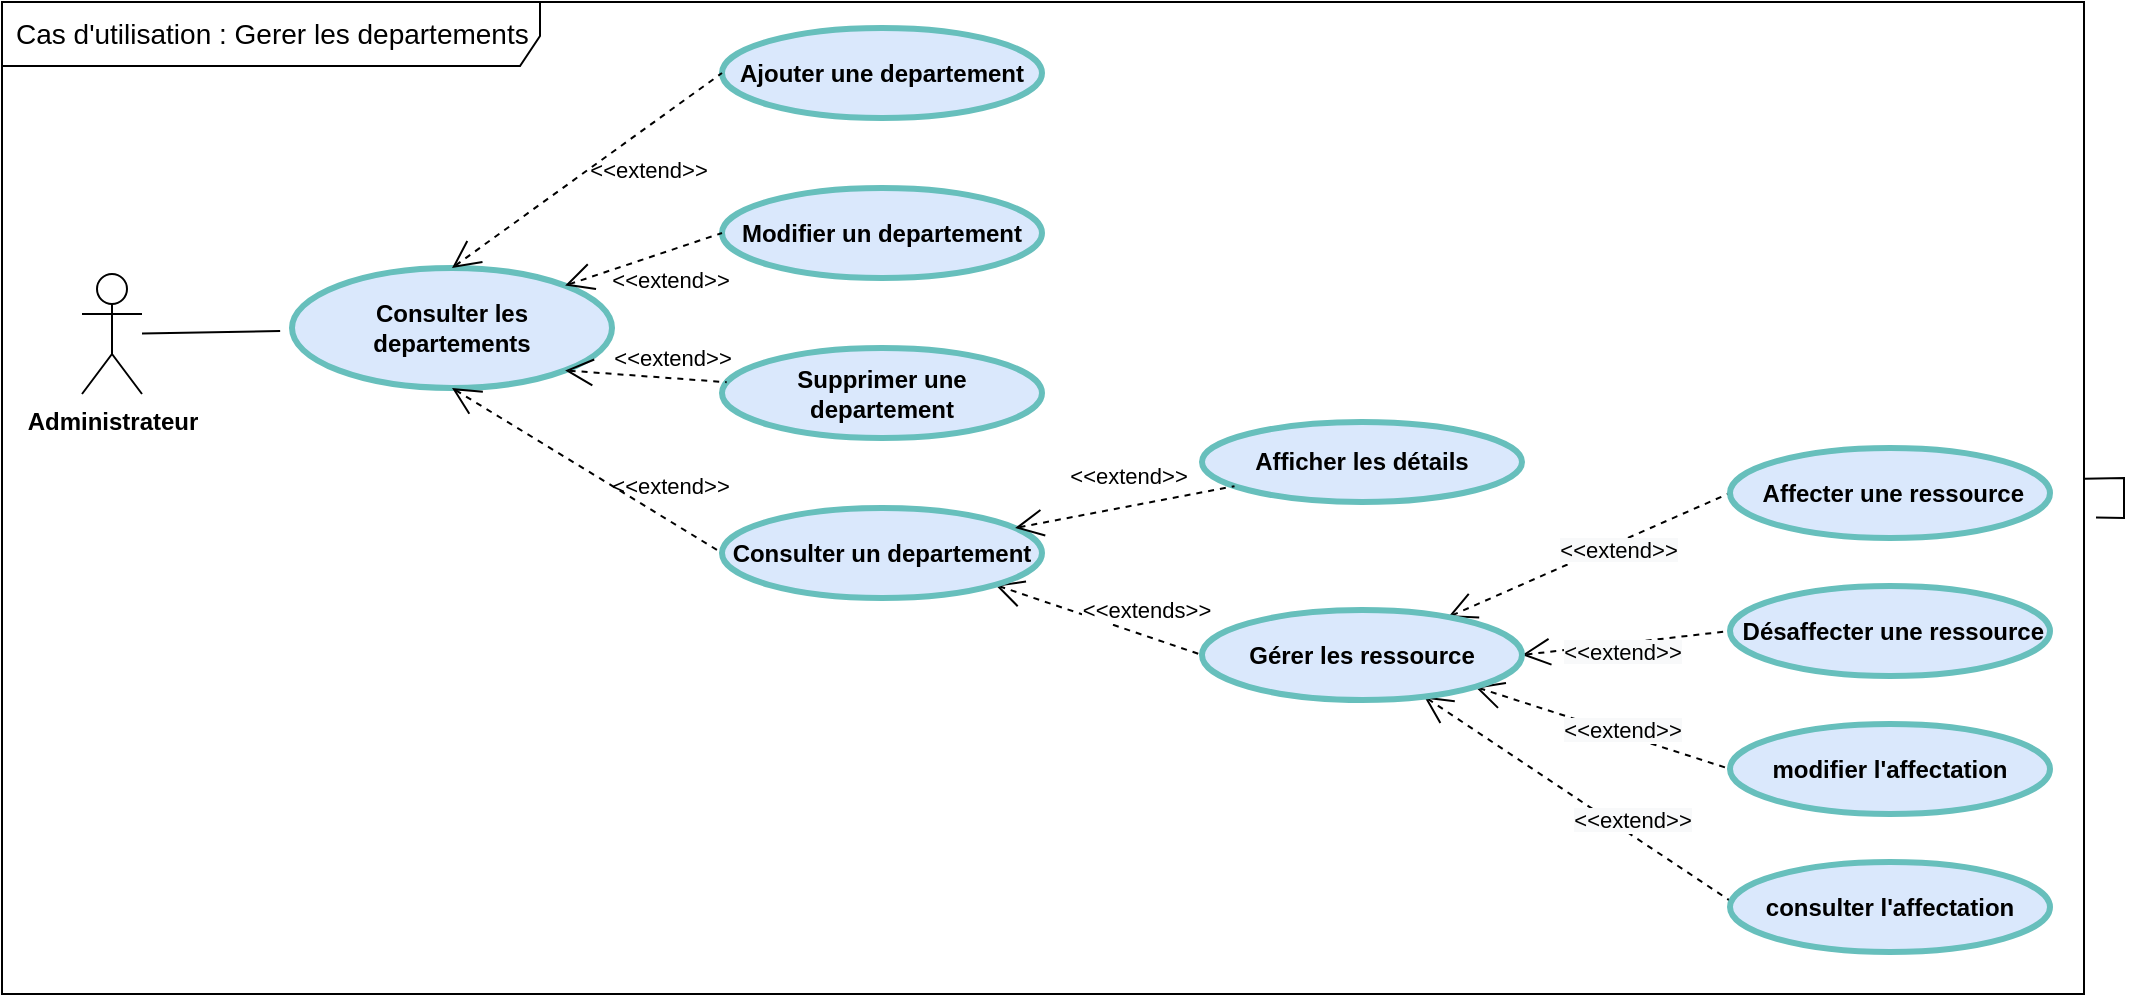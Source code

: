 <mxfile version="20.2.3" type="github">
  <diagram id="nrzdOsc2V6H1gwax16Wy" name="Page-1">
    <mxGraphModel dx="1736" dy="-3826" grid="0" gridSize="10" guides="1" tooltips="1" connect="1" arrows="1" fold="1" page="1" pageScale="1" pageWidth="827" pageHeight="1169" math="0" shadow="0">
      <root>
        <mxCell id="0" />
        <mxCell id="1" parent="0" />
        <mxCell id="wux-ULanlnSaFS9LeWV--1" value="Cas d&#39;utilisation : Gerer les departements" style="shape=umlFrame;tabPosition=left;html=1;boundedLbl=1;labelInHeader=1;width=269;height=32;swimlaneFillColor=#ffffff;align=left;spacingLeft=5;fontSize=14;" parent="1" vertex="1">
          <mxGeometry x="340" y="4987" width="1041" height="496" as="geometry" />
        </mxCell>
        <mxCell id="3pVpzZZ7b6eztUyxwCFj-21" style="edgeStyle=none;rounded=0;orthogonalLoop=1;jettySize=auto;html=1;endArrow=none;endFill=0;targetPerimeterSpacing=6;" edge="1" parent="1" source="wux-ULanlnSaFS9LeWV--2" target="wux-ULanlnSaFS9LeWV--3">
          <mxGeometry relative="1" as="geometry" />
        </mxCell>
        <mxCell id="wux-ULanlnSaFS9LeWV--2" value="&lt;span style=&quot;font-weight: 700&quot;&gt;Administrateur&lt;/span&gt;" style="shape=umlActor;verticalLabelPosition=bottom;verticalAlign=top;html=1;outlineConnect=0;" parent="1" vertex="1">
          <mxGeometry x="380" y="5123" width="30" height="60" as="geometry" />
        </mxCell>
        <mxCell id="wux-ULanlnSaFS9LeWV--3" value="Consulter les departements" style="shape=ellipse;html=1;strokeWidth=3;fontStyle=1;whiteSpace=wrap;align=center;perimeter=ellipsePerimeter;fillColor=#dae8fc;strokeColor=#67BFBC;" parent="1" vertex="1">
          <mxGeometry x="485" y="5120" width="160" height="60" as="geometry" />
        </mxCell>
        <mxCell id="wux-ULanlnSaFS9LeWV--4" value="Ajouter une departement" style="shape=ellipse;html=1;strokeWidth=3;fontStyle=1;whiteSpace=wrap;align=center;perimeter=ellipsePerimeter;fillColor=#dae8fc;strokeColor=#67BFBC;" parent="1" vertex="1">
          <mxGeometry x="700" y="5000" width="160" height="45" as="geometry" />
        </mxCell>
        <mxCell id="wux-ULanlnSaFS9LeWV--5" value="Modifier un departement" style="shape=ellipse;html=1;strokeWidth=3;fontStyle=1;whiteSpace=wrap;align=center;perimeter=ellipsePerimeter;fillColor=#dae8fc;strokeColor=#67BFBC;" parent="1" vertex="1">
          <mxGeometry x="700" y="5080" width="160" height="45" as="geometry" />
        </mxCell>
        <mxCell id="wux-ULanlnSaFS9LeWV--6" value="Supprimer une departement" style="shape=ellipse;html=1;strokeWidth=3;fontStyle=1;whiteSpace=wrap;align=center;perimeter=ellipsePerimeter;fillColor=#dae8fc;strokeColor=#67BFBC;" parent="1" vertex="1">
          <mxGeometry x="700" y="5160" width="160" height="45" as="geometry" />
        </mxCell>
        <mxCell id="wux-ULanlnSaFS9LeWV--7" value="&amp;lt;&amp;lt;extend&amp;gt;&amp;gt;" style="edgeStyle=none;html=1;startArrow=open;endArrow=none;startSize=12;verticalAlign=bottom;dashed=1;labelBackgroundColor=none;rounded=0;entryX=0;entryY=0.5;entryDx=0;entryDy=0;exitX=0.5;exitY=0;exitDx=0;exitDy=0;" parent="1" source="wux-ULanlnSaFS9LeWV--3" target="wux-ULanlnSaFS9LeWV--4" edge="1">
          <mxGeometry x="0.235" y="-25" width="160" relative="1" as="geometry">
            <mxPoint x="603" y="5063" as="sourcePoint" />
            <mxPoint x="763" y="5063" as="targetPoint" />
            <mxPoint as="offset" />
          </mxGeometry>
        </mxCell>
        <mxCell id="wux-ULanlnSaFS9LeWV--8" value="&amp;lt;&amp;lt;extend&amp;gt;&amp;gt;" style="edgeStyle=none;html=1;startArrow=open;endArrow=none;startSize=12;verticalAlign=bottom;dashed=1;labelBackgroundColor=none;rounded=0;entryX=0;entryY=0.5;entryDx=0;entryDy=0;exitX=1;exitY=0;exitDx=0;exitDy=0;" parent="1" source="wux-ULanlnSaFS9LeWV--3" target="wux-ULanlnSaFS9LeWV--5" edge="1">
          <mxGeometry x="0.149" y="-22" width="160" relative="1" as="geometry">
            <mxPoint x="603" y="5063" as="sourcePoint" />
            <mxPoint x="763" y="5063" as="targetPoint" />
            <mxPoint as="offset" />
          </mxGeometry>
        </mxCell>
        <mxCell id="wux-ULanlnSaFS9LeWV--9" value="&amp;lt;&amp;lt;extend&amp;gt;&amp;gt;" style="edgeStyle=none;html=1;startArrow=open;endArrow=none;startSize=12;verticalAlign=bottom;dashed=1;labelBackgroundColor=none;rounded=0;entryX=0;entryY=0.5;entryDx=0;entryDy=0;exitX=0.5;exitY=1;exitDx=0;exitDy=0;" parent="1" source="wux-ULanlnSaFS9LeWV--3" target="wux-ULanlnSaFS9LeWV--14" edge="1">
          <mxGeometry x="0.558" y="7" width="160" relative="1" as="geometry">
            <mxPoint x="603" y="5063" as="sourcePoint" />
            <mxPoint x="763" y="5063" as="targetPoint" />
            <mxPoint as="offset" />
          </mxGeometry>
        </mxCell>
        <mxCell id="3pVpzZZ7b6eztUyxwCFj-3" style="edgeStyle=none;rounded=0;orthogonalLoop=1;jettySize=auto;html=1;exitX=1;exitY=1;exitDx=0;exitDy=0;entryX=0;entryY=0.5;entryDx=0;entryDy=0;endArrow=none;endFill=0;targetPerimeterSpacing=6;labelBackgroundColor=none;verticalAlign=bottom;startArrow=open;startSize=12;dashed=1;" edge="1" parent="1" source="wux-ULanlnSaFS9LeWV--14" target="3pVpzZZ7b6eztUyxwCFj-1">
          <mxGeometry relative="1" as="geometry" />
        </mxCell>
        <mxCell id="3pVpzZZ7b6eztUyxwCFj-4" value="&amp;lt;&amp;lt;extends&amp;gt;&amp;gt;" style="edgeLabel;html=1;align=center;verticalAlign=middle;resizable=0;points=[];" vertex="1" connectable="0" parent="3pVpzZZ7b6eztUyxwCFj-3">
          <mxGeometry x="0.211" y="1" relative="1" as="geometry">
            <mxPoint x="12" y="-8" as="offset" />
          </mxGeometry>
        </mxCell>
        <mxCell id="wux-ULanlnSaFS9LeWV--14" value="Consulter un departement" style="shape=ellipse;html=1;strokeWidth=3;fontStyle=1;whiteSpace=wrap;align=center;perimeter=ellipsePerimeter;fillColor=#dae8fc;strokeColor=#67BFBC;" parent="1" vertex="1">
          <mxGeometry x="700" y="5240" width="160" height="45" as="geometry" />
        </mxCell>
        <mxCell id="wux-ULanlnSaFS9LeWV--15" value="&amp;lt;&amp;lt;extend&amp;gt;&amp;gt;" style="edgeStyle=none;html=1;startArrow=open;endArrow=none;startSize=12;verticalAlign=bottom;dashed=1;labelBackgroundColor=none;rounded=0;exitX=1;exitY=1;exitDx=0;exitDy=0;" parent="1" source="wux-ULanlnSaFS9LeWV--3" target="wux-ULanlnSaFS9LeWV--6" edge="1">
          <mxGeometry x="0.317" y="1" width="160" relative="1" as="geometry">
            <mxPoint x="615" y="5155" as="sourcePoint" />
            <mxPoint x="778" y="5152" as="targetPoint" />
            <mxPoint as="offset" />
          </mxGeometry>
        </mxCell>
        <mxCell id="wux-ULanlnSaFS9LeWV--31" value="Afficher les détails" style="shape=ellipse;html=1;strokeWidth=3;fontStyle=1;whiteSpace=wrap;align=center;perimeter=ellipsePerimeter;fillColor=#dae8fc;strokeColor=#67BFBC;" parent="1" vertex="1">
          <mxGeometry x="940" y="5197" width="160" height="40" as="geometry" />
        </mxCell>
        <mxCell id="wux-ULanlnSaFS9LeWV--32" value="&amp;lt;&amp;lt;extend&amp;gt;&amp;gt;" style="edgeStyle=none;html=1;startArrow=open;endArrow=none;startSize=12;verticalAlign=bottom;dashed=1;labelBackgroundColor=none;rounded=0;" parent="1" source="wux-ULanlnSaFS9LeWV--14" target="wux-ULanlnSaFS9LeWV--31" edge="1">
          <mxGeometry x="0.053" y="6" width="160" relative="1" as="geometry">
            <mxPoint x="848" y="5120" as="sourcePoint" />
            <mxPoint x="1008" y="5120" as="targetPoint" />
            <mxPoint as="offset" />
          </mxGeometry>
        </mxCell>
        <mxCell id="3pVpzZZ7b6eztUyxwCFj-8" style="edgeStyle=none;rounded=0;orthogonalLoop=1;jettySize=auto;html=1;entryX=0;entryY=0.5;entryDx=0;entryDy=0;endArrow=none;endFill=0;targetPerimeterSpacing=6;labelBackgroundColor=none;verticalAlign=bottom;startArrow=open;startSize=12;dashed=1;" edge="1" parent="1" source="3pVpzZZ7b6eztUyxwCFj-1" target="3pVpzZZ7b6eztUyxwCFj-5">
          <mxGeometry relative="1" as="geometry" />
        </mxCell>
        <mxCell id="3pVpzZZ7b6eztUyxwCFj-9" value="&lt;span style=&quot;background-color: rgb(248, 249, 250);&quot;&gt;&amp;lt;&amp;lt;extend&amp;gt;&amp;gt;&lt;/span&gt;" style="edgeLabel;html=1;align=center;verticalAlign=middle;resizable=0;points=[];" vertex="1" connectable="0" parent="3pVpzZZ7b6eztUyxwCFj-8">
          <mxGeometry x="0.059" y="-2" relative="1" as="geometry">
            <mxPoint x="9" y="-3" as="offset" />
          </mxGeometry>
        </mxCell>
        <mxCell id="3pVpzZZ7b6eztUyxwCFj-11" style="edgeStyle=none;rounded=0;orthogonalLoop=1;jettySize=auto;html=1;exitX=1;exitY=0.5;exitDx=0;exitDy=0;entryX=0;entryY=0.5;entryDx=0;entryDy=0;endArrow=none;endFill=0;targetPerimeterSpacing=6;labelBackgroundColor=none;verticalAlign=bottom;startArrow=open;startSize=12;dashed=1;" edge="1" parent="1" source="3pVpzZZ7b6eztUyxwCFj-1" target="3pVpzZZ7b6eztUyxwCFj-10">
          <mxGeometry relative="1" as="geometry" />
        </mxCell>
        <mxCell id="3pVpzZZ7b6eztUyxwCFj-12" value="&lt;span style=&quot;background-color: rgb(248, 249, 250);&quot;&gt;&amp;lt;&amp;lt;extend&amp;gt;&amp;gt;&lt;/span&gt;" style="edgeLabel;html=1;align=center;verticalAlign=middle;resizable=0;points=[];" vertex="1" connectable="0" parent="3pVpzZZ7b6eztUyxwCFj-11">
          <mxGeometry x="0.149" y="1" relative="1" as="geometry">
            <mxPoint x="-10" y="6" as="offset" />
          </mxGeometry>
        </mxCell>
        <mxCell id="3pVpzZZ7b6eztUyxwCFj-14" style="edgeStyle=none;rounded=0;orthogonalLoop=1;jettySize=auto;html=1;exitX=1;exitY=1;exitDx=0;exitDy=0;entryX=0;entryY=0.5;entryDx=0;entryDy=0;endArrow=none;endFill=0;targetPerimeterSpacing=6;labelBackgroundColor=none;verticalAlign=bottom;startArrow=open;startSize=12;dashed=1;" edge="1" parent="1" source="3pVpzZZ7b6eztUyxwCFj-1" target="3pVpzZZ7b6eztUyxwCFj-13">
          <mxGeometry relative="1" as="geometry" />
        </mxCell>
        <mxCell id="3pVpzZZ7b6eztUyxwCFj-15" value="&lt;span style=&quot;background-color: rgb(248, 249, 250);&quot;&gt;&amp;lt;&amp;lt;extend&amp;gt;&amp;gt;&lt;/span&gt;" style="edgeLabel;html=1;align=center;verticalAlign=middle;resizable=0;points=[];" vertex="1" connectable="0" parent="3pVpzZZ7b6eztUyxwCFj-14">
          <mxGeometry x="0.146" y="2" relative="1" as="geometry">
            <mxPoint as="offset" />
          </mxGeometry>
        </mxCell>
        <mxCell id="3pVpzZZ7b6eztUyxwCFj-17" style="edgeStyle=none;rounded=0;orthogonalLoop=1;jettySize=auto;html=1;entryX=0.008;entryY=0.449;entryDx=0;entryDy=0;entryPerimeter=0;endArrow=none;endFill=0;targetPerimeterSpacing=6;labelBackgroundColor=none;verticalAlign=bottom;startArrow=open;startSize=12;dashed=1;" edge="1" parent="1" source="3pVpzZZ7b6eztUyxwCFj-1" target="3pVpzZZ7b6eztUyxwCFj-16">
          <mxGeometry relative="1" as="geometry" />
        </mxCell>
        <mxCell id="3pVpzZZ7b6eztUyxwCFj-18" value="&lt;span style=&quot;background-color: rgb(248, 249, 250);&quot;&gt;&amp;lt;&amp;lt;extend&amp;gt;&amp;gt;&lt;/span&gt;" style="edgeLabel;html=1;align=center;verticalAlign=middle;resizable=0;points=[];" vertex="1" connectable="0" parent="3pVpzZZ7b6eztUyxwCFj-17">
          <mxGeometry x="0.195" y="-1" relative="1" as="geometry">
            <mxPoint x="12" y="-1" as="offset" />
          </mxGeometry>
        </mxCell>
        <mxCell id="3pVpzZZ7b6eztUyxwCFj-1" value="Gérer les ressource" style="shape=ellipse;html=1;strokeWidth=3;fontStyle=1;whiteSpace=wrap;align=center;perimeter=ellipsePerimeter;fillColor=#dae8fc;strokeColor=#67BFBC;" vertex="1" parent="1">
          <mxGeometry x="940" y="5291" width="160" height="45" as="geometry" />
        </mxCell>
        <mxCell id="3pVpzZZ7b6eztUyxwCFj-5" value="&amp;nbsp;Affecter une ressource" style="shape=ellipse;html=1;strokeWidth=3;fontStyle=1;whiteSpace=wrap;align=center;perimeter=ellipsePerimeter;fillColor=#dae8fc;strokeColor=#67BFBC;" vertex="1" parent="1">
          <mxGeometry x="1204" y="5210" width="160" height="45" as="geometry" />
        </mxCell>
        <mxCell id="3pVpzZZ7b6eztUyxwCFj-10" value="&amp;nbsp;Désaffecter une ressource" style="shape=ellipse;html=1;strokeWidth=3;fontStyle=1;whiteSpace=wrap;align=center;perimeter=ellipsePerimeter;fillColor=#dae8fc;strokeColor=#67BFBC;" vertex="1" parent="1">
          <mxGeometry x="1204" y="5279" width="160" height="45" as="geometry" />
        </mxCell>
        <mxCell id="3pVpzZZ7b6eztUyxwCFj-13" value="modifier l&#39;affectation" style="shape=ellipse;html=1;strokeWidth=3;fontStyle=1;whiteSpace=wrap;align=center;perimeter=ellipsePerimeter;fillColor=#dae8fc;strokeColor=#67BFBC;" vertex="1" parent="1">
          <mxGeometry x="1204" y="5348" width="160" height="45" as="geometry" />
        </mxCell>
        <mxCell id="3pVpzZZ7b6eztUyxwCFj-16" value="consulter l&#39;affectation" style="shape=ellipse;html=1;strokeWidth=3;fontStyle=1;whiteSpace=wrap;align=center;perimeter=ellipsePerimeter;fillColor=#dae8fc;strokeColor=#67BFBC;" vertex="1" parent="1">
          <mxGeometry x="1204" y="5417" width="160" height="45" as="geometry" />
        </mxCell>
        <mxCell id="3pVpzZZ7b6eztUyxwCFj-22" style="edgeStyle=none;rounded=0;orthogonalLoop=1;jettySize=auto;html=1;endArrow=none;endFill=0;targetPerimeterSpacing=6;" edge="1" parent="1" source="wux-ULanlnSaFS9LeWV--1" target="wux-ULanlnSaFS9LeWV--1">
          <mxGeometry relative="1" as="geometry" />
        </mxCell>
      </root>
    </mxGraphModel>
  </diagram>
</mxfile>
